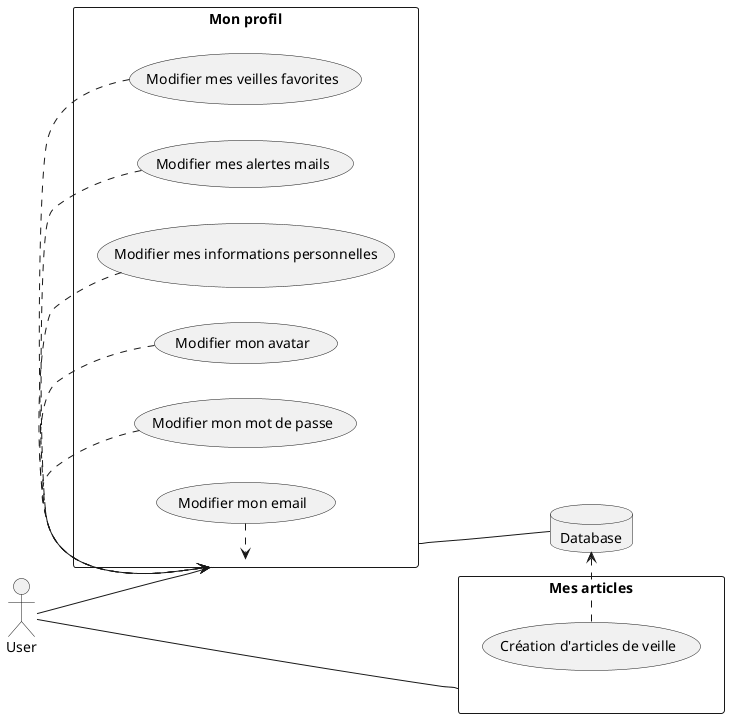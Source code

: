 @startuml
left to right direction
skinparam packageStyle rectangle
actor User
database Database

rectangle "Mon profil" {
    User -- (Mon profil)

    (Modifier mes veilles favorites) .> (Mon profil)
    (Modifier mes alertes mails) .> (Mon profil)
    (Modifier mes informations personnelles) .> (Mon profil)
    (Modifier mon avatar) .> (Mon profil)
    (Modifier mon mot de passe) .> (Mon profil)
    (Modifier mon email) .> (Mon profil)
    (Mon profil) -- Database
}

rectangle "Mes articles" {
    User -- (Mes articles)
    (Création d'articles de veille) .> (Database)
}
@enduml
